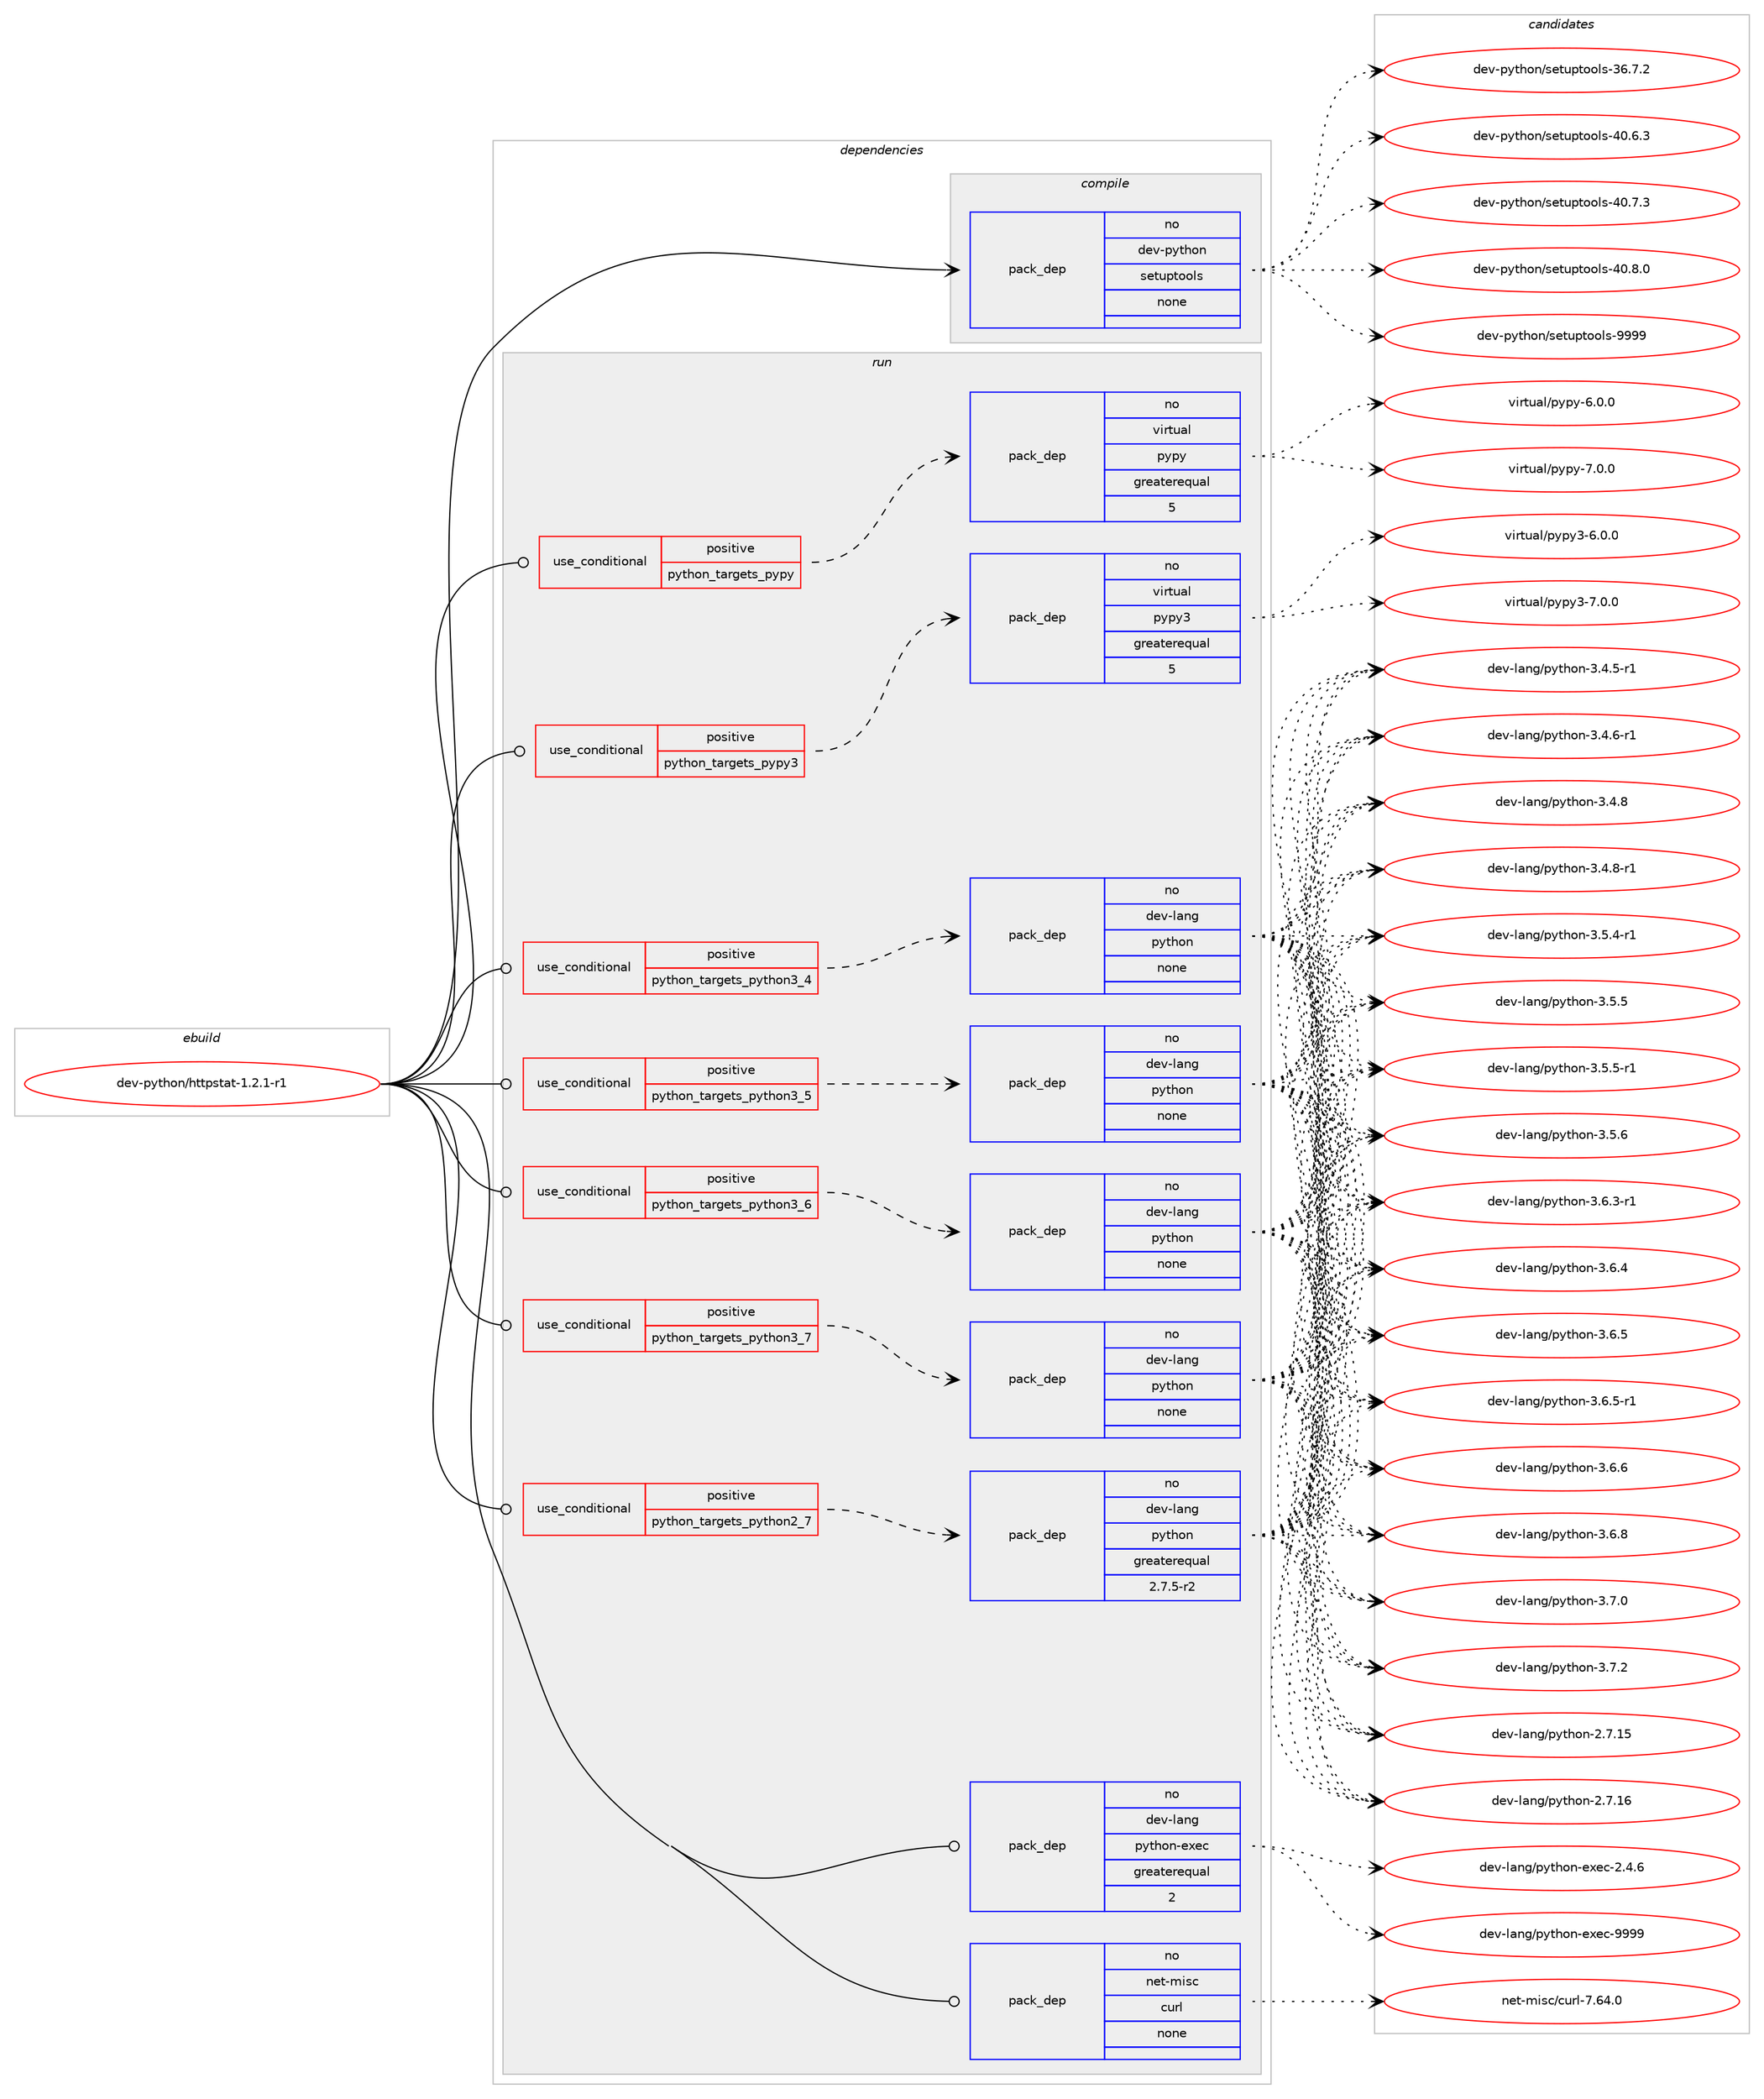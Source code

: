 digraph prolog {

# *************
# Graph options
# *************

newrank=true;
concentrate=true;
compound=true;
graph [rankdir=LR,fontname=Helvetica,fontsize=10,ranksep=1.5];#, ranksep=2.5, nodesep=0.2];
edge  [arrowhead=vee];
node  [fontname=Helvetica,fontsize=10];

# **********
# The ebuild
# **********

subgraph cluster_leftcol {
color=gray;
rank=same;
label=<<i>ebuild</i>>;
id [label="dev-python/httpstat-1.2.1-r1", color=red, width=4, href="../dev-python/httpstat-1.2.1-r1.svg"];
}

# ****************
# The dependencies
# ****************

subgraph cluster_midcol {
color=gray;
label=<<i>dependencies</i>>;
subgraph cluster_compile {
fillcolor="#eeeeee";
style=filled;
label=<<i>compile</i>>;
subgraph pack1014312 {
dependency1413074 [label=<<TABLE BORDER="0" CELLBORDER="1" CELLSPACING="0" CELLPADDING="4" WIDTH="220"><TR><TD ROWSPAN="6" CELLPADDING="30">pack_dep</TD></TR><TR><TD WIDTH="110">no</TD></TR><TR><TD>dev-python</TD></TR><TR><TD>setuptools</TD></TR><TR><TD>none</TD></TR><TR><TD></TD></TR></TABLE>>, shape=none, color=blue];
}
id:e -> dependency1413074:w [weight=20,style="solid",arrowhead="vee"];
}
subgraph cluster_compileandrun {
fillcolor="#eeeeee";
style=filled;
label=<<i>compile and run</i>>;
}
subgraph cluster_run {
fillcolor="#eeeeee";
style=filled;
label=<<i>run</i>>;
subgraph cond375493 {
dependency1413075 [label=<<TABLE BORDER="0" CELLBORDER="1" CELLSPACING="0" CELLPADDING="4"><TR><TD ROWSPAN="3" CELLPADDING="10">use_conditional</TD></TR><TR><TD>positive</TD></TR><TR><TD>python_targets_pypy</TD></TR></TABLE>>, shape=none, color=red];
subgraph pack1014313 {
dependency1413076 [label=<<TABLE BORDER="0" CELLBORDER="1" CELLSPACING="0" CELLPADDING="4" WIDTH="220"><TR><TD ROWSPAN="6" CELLPADDING="30">pack_dep</TD></TR><TR><TD WIDTH="110">no</TD></TR><TR><TD>virtual</TD></TR><TR><TD>pypy</TD></TR><TR><TD>greaterequal</TD></TR><TR><TD>5</TD></TR></TABLE>>, shape=none, color=blue];
}
dependency1413075:e -> dependency1413076:w [weight=20,style="dashed",arrowhead="vee"];
}
id:e -> dependency1413075:w [weight=20,style="solid",arrowhead="odot"];
subgraph cond375494 {
dependency1413077 [label=<<TABLE BORDER="0" CELLBORDER="1" CELLSPACING="0" CELLPADDING="4"><TR><TD ROWSPAN="3" CELLPADDING="10">use_conditional</TD></TR><TR><TD>positive</TD></TR><TR><TD>python_targets_pypy3</TD></TR></TABLE>>, shape=none, color=red];
subgraph pack1014314 {
dependency1413078 [label=<<TABLE BORDER="0" CELLBORDER="1" CELLSPACING="0" CELLPADDING="4" WIDTH="220"><TR><TD ROWSPAN="6" CELLPADDING="30">pack_dep</TD></TR><TR><TD WIDTH="110">no</TD></TR><TR><TD>virtual</TD></TR><TR><TD>pypy3</TD></TR><TR><TD>greaterequal</TD></TR><TR><TD>5</TD></TR></TABLE>>, shape=none, color=blue];
}
dependency1413077:e -> dependency1413078:w [weight=20,style="dashed",arrowhead="vee"];
}
id:e -> dependency1413077:w [weight=20,style="solid",arrowhead="odot"];
subgraph cond375495 {
dependency1413079 [label=<<TABLE BORDER="0" CELLBORDER="1" CELLSPACING="0" CELLPADDING="4"><TR><TD ROWSPAN="3" CELLPADDING="10">use_conditional</TD></TR><TR><TD>positive</TD></TR><TR><TD>python_targets_python2_7</TD></TR></TABLE>>, shape=none, color=red];
subgraph pack1014315 {
dependency1413080 [label=<<TABLE BORDER="0" CELLBORDER="1" CELLSPACING="0" CELLPADDING="4" WIDTH="220"><TR><TD ROWSPAN="6" CELLPADDING="30">pack_dep</TD></TR><TR><TD WIDTH="110">no</TD></TR><TR><TD>dev-lang</TD></TR><TR><TD>python</TD></TR><TR><TD>greaterequal</TD></TR><TR><TD>2.7.5-r2</TD></TR></TABLE>>, shape=none, color=blue];
}
dependency1413079:e -> dependency1413080:w [weight=20,style="dashed",arrowhead="vee"];
}
id:e -> dependency1413079:w [weight=20,style="solid",arrowhead="odot"];
subgraph cond375496 {
dependency1413081 [label=<<TABLE BORDER="0" CELLBORDER="1" CELLSPACING="0" CELLPADDING="4"><TR><TD ROWSPAN="3" CELLPADDING="10">use_conditional</TD></TR><TR><TD>positive</TD></TR><TR><TD>python_targets_python3_4</TD></TR></TABLE>>, shape=none, color=red];
subgraph pack1014316 {
dependency1413082 [label=<<TABLE BORDER="0" CELLBORDER="1" CELLSPACING="0" CELLPADDING="4" WIDTH="220"><TR><TD ROWSPAN="6" CELLPADDING="30">pack_dep</TD></TR><TR><TD WIDTH="110">no</TD></TR><TR><TD>dev-lang</TD></TR><TR><TD>python</TD></TR><TR><TD>none</TD></TR><TR><TD></TD></TR></TABLE>>, shape=none, color=blue];
}
dependency1413081:e -> dependency1413082:w [weight=20,style="dashed",arrowhead="vee"];
}
id:e -> dependency1413081:w [weight=20,style="solid",arrowhead="odot"];
subgraph cond375497 {
dependency1413083 [label=<<TABLE BORDER="0" CELLBORDER="1" CELLSPACING="0" CELLPADDING="4"><TR><TD ROWSPAN="3" CELLPADDING="10">use_conditional</TD></TR><TR><TD>positive</TD></TR><TR><TD>python_targets_python3_5</TD></TR></TABLE>>, shape=none, color=red];
subgraph pack1014317 {
dependency1413084 [label=<<TABLE BORDER="0" CELLBORDER="1" CELLSPACING="0" CELLPADDING="4" WIDTH="220"><TR><TD ROWSPAN="6" CELLPADDING="30">pack_dep</TD></TR><TR><TD WIDTH="110">no</TD></TR><TR><TD>dev-lang</TD></TR><TR><TD>python</TD></TR><TR><TD>none</TD></TR><TR><TD></TD></TR></TABLE>>, shape=none, color=blue];
}
dependency1413083:e -> dependency1413084:w [weight=20,style="dashed",arrowhead="vee"];
}
id:e -> dependency1413083:w [weight=20,style="solid",arrowhead="odot"];
subgraph cond375498 {
dependency1413085 [label=<<TABLE BORDER="0" CELLBORDER="1" CELLSPACING="0" CELLPADDING="4"><TR><TD ROWSPAN="3" CELLPADDING="10">use_conditional</TD></TR><TR><TD>positive</TD></TR><TR><TD>python_targets_python3_6</TD></TR></TABLE>>, shape=none, color=red];
subgraph pack1014318 {
dependency1413086 [label=<<TABLE BORDER="0" CELLBORDER="1" CELLSPACING="0" CELLPADDING="4" WIDTH="220"><TR><TD ROWSPAN="6" CELLPADDING="30">pack_dep</TD></TR><TR><TD WIDTH="110">no</TD></TR><TR><TD>dev-lang</TD></TR><TR><TD>python</TD></TR><TR><TD>none</TD></TR><TR><TD></TD></TR></TABLE>>, shape=none, color=blue];
}
dependency1413085:e -> dependency1413086:w [weight=20,style="dashed",arrowhead="vee"];
}
id:e -> dependency1413085:w [weight=20,style="solid",arrowhead="odot"];
subgraph cond375499 {
dependency1413087 [label=<<TABLE BORDER="0" CELLBORDER="1" CELLSPACING="0" CELLPADDING="4"><TR><TD ROWSPAN="3" CELLPADDING="10">use_conditional</TD></TR><TR><TD>positive</TD></TR><TR><TD>python_targets_python3_7</TD></TR></TABLE>>, shape=none, color=red];
subgraph pack1014319 {
dependency1413088 [label=<<TABLE BORDER="0" CELLBORDER="1" CELLSPACING="0" CELLPADDING="4" WIDTH="220"><TR><TD ROWSPAN="6" CELLPADDING="30">pack_dep</TD></TR><TR><TD WIDTH="110">no</TD></TR><TR><TD>dev-lang</TD></TR><TR><TD>python</TD></TR><TR><TD>none</TD></TR><TR><TD></TD></TR></TABLE>>, shape=none, color=blue];
}
dependency1413087:e -> dependency1413088:w [weight=20,style="dashed",arrowhead="vee"];
}
id:e -> dependency1413087:w [weight=20,style="solid",arrowhead="odot"];
subgraph pack1014320 {
dependency1413089 [label=<<TABLE BORDER="0" CELLBORDER="1" CELLSPACING="0" CELLPADDING="4" WIDTH="220"><TR><TD ROWSPAN="6" CELLPADDING="30">pack_dep</TD></TR><TR><TD WIDTH="110">no</TD></TR><TR><TD>dev-lang</TD></TR><TR><TD>python-exec</TD></TR><TR><TD>greaterequal</TD></TR><TR><TD>2</TD></TR></TABLE>>, shape=none, color=blue];
}
id:e -> dependency1413089:w [weight=20,style="solid",arrowhead="odot"];
subgraph pack1014321 {
dependency1413090 [label=<<TABLE BORDER="0" CELLBORDER="1" CELLSPACING="0" CELLPADDING="4" WIDTH="220"><TR><TD ROWSPAN="6" CELLPADDING="30">pack_dep</TD></TR><TR><TD WIDTH="110">no</TD></TR><TR><TD>net-misc</TD></TR><TR><TD>curl</TD></TR><TR><TD>none</TD></TR><TR><TD></TD></TR></TABLE>>, shape=none, color=blue];
}
id:e -> dependency1413090:w [weight=20,style="solid",arrowhead="odot"];
}
}

# **************
# The candidates
# **************

subgraph cluster_choices {
rank=same;
color=gray;
label=<<i>candidates</i>>;

subgraph choice1014312 {
color=black;
nodesep=1;
choice100101118451121211161041111104711510111611711211611111110811545515446554650 [label="dev-python/setuptools-36.7.2", color=red, width=4,href="../dev-python/setuptools-36.7.2.svg"];
choice100101118451121211161041111104711510111611711211611111110811545524846544651 [label="dev-python/setuptools-40.6.3", color=red, width=4,href="../dev-python/setuptools-40.6.3.svg"];
choice100101118451121211161041111104711510111611711211611111110811545524846554651 [label="dev-python/setuptools-40.7.3", color=red, width=4,href="../dev-python/setuptools-40.7.3.svg"];
choice100101118451121211161041111104711510111611711211611111110811545524846564648 [label="dev-python/setuptools-40.8.0", color=red, width=4,href="../dev-python/setuptools-40.8.0.svg"];
choice10010111845112121116104111110471151011161171121161111111081154557575757 [label="dev-python/setuptools-9999", color=red, width=4,href="../dev-python/setuptools-9999.svg"];
dependency1413074:e -> choice100101118451121211161041111104711510111611711211611111110811545515446554650:w [style=dotted,weight="100"];
dependency1413074:e -> choice100101118451121211161041111104711510111611711211611111110811545524846544651:w [style=dotted,weight="100"];
dependency1413074:e -> choice100101118451121211161041111104711510111611711211611111110811545524846554651:w [style=dotted,weight="100"];
dependency1413074:e -> choice100101118451121211161041111104711510111611711211611111110811545524846564648:w [style=dotted,weight="100"];
dependency1413074:e -> choice10010111845112121116104111110471151011161171121161111111081154557575757:w [style=dotted,weight="100"];
}
subgraph choice1014313 {
color=black;
nodesep=1;
choice1181051141161179710847112121112121455446484648 [label="virtual/pypy-6.0.0", color=red, width=4,href="../virtual/pypy-6.0.0.svg"];
choice1181051141161179710847112121112121455546484648 [label="virtual/pypy-7.0.0", color=red, width=4,href="../virtual/pypy-7.0.0.svg"];
dependency1413076:e -> choice1181051141161179710847112121112121455446484648:w [style=dotted,weight="100"];
dependency1413076:e -> choice1181051141161179710847112121112121455546484648:w [style=dotted,weight="100"];
}
subgraph choice1014314 {
color=black;
nodesep=1;
choice118105114116117971084711212111212151455446484648 [label="virtual/pypy3-6.0.0", color=red, width=4,href="../virtual/pypy3-6.0.0.svg"];
choice118105114116117971084711212111212151455546484648 [label="virtual/pypy3-7.0.0", color=red, width=4,href="../virtual/pypy3-7.0.0.svg"];
dependency1413078:e -> choice118105114116117971084711212111212151455446484648:w [style=dotted,weight="100"];
dependency1413078:e -> choice118105114116117971084711212111212151455546484648:w [style=dotted,weight="100"];
}
subgraph choice1014315 {
color=black;
nodesep=1;
choice10010111845108971101034711212111610411111045504655464953 [label="dev-lang/python-2.7.15", color=red, width=4,href="../dev-lang/python-2.7.15.svg"];
choice10010111845108971101034711212111610411111045504655464954 [label="dev-lang/python-2.7.16", color=red, width=4,href="../dev-lang/python-2.7.16.svg"];
choice1001011184510897110103471121211161041111104551465246534511449 [label="dev-lang/python-3.4.5-r1", color=red, width=4,href="../dev-lang/python-3.4.5-r1.svg"];
choice1001011184510897110103471121211161041111104551465246544511449 [label="dev-lang/python-3.4.6-r1", color=red, width=4,href="../dev-lang/python-3.4.6-r1.svg"];
choice100101118451089711010347112121116104111110455146524656 [label="dev-lang/python-3.4.8", color=red, width=4,href="../dev-lang/python-3.4.8.svg"];
choice1001011184510897110103471121211161041111104551465246564511449 [label="dev-lang/python-3.4.8-r1", color=red, width=4,href="../dev-lang/python-3.4.8-r1.svg"];
choice1001011184510897110103471121211161041111104551465346524511449 [label="dev-lang/python-3.5.4-r1", color=red, width=4,href="../dev-lang/python-3.5.4-r1.svg"];
choice100101118451089711010347112121116104111110455146534653 [label="dev-lang/python-3.5.5", color=red, width=4,href="../dev-lang/python-3.5.5.svg"];
choice1001011184510897110103471121211161041111104551465346534511449 [label="dev-lang/python-3.5.5-r1", color=red, width=4,href="../dev-lang/python-3.5.5-r1.svg"];
choice100101118451089711010347112121116104111110455146534654 [label="dev-lang/python-3.5.6", color=red, width=4,href="../dev-lang/python-3.5.6.svg"];
choice1001011184510897110103471121211161041111104551465446514511449 [label="dev-lang/python-3.6.3-r1", color=red, width=4,href="../dev-lang/python-3.6.3-r1.svg"];
choice100101118451089711010347112121116104111110455146544652 [label="dev-lang/python-3.6.4", color=red, width=4,href="../dev-lang/python-3.6.4.svg"];
choice100101118451089711010347112121116104111110455146544653 [label="dev-lang/python-3.6.5", color=red, width=4,href="../dev-lang/python-3.6.5.svg"];
choice1001011184510897110103471121211161041111104551465446534511449 [label="dev-lang/python-3.6.5-r1", color=red, width=4,href="../dev-lang/python-3.6.5-r1.svg"];
choice100101118451089711010347112121116104111110455146544654 [label="dev-lang/python-3.6.6", color=red, width=4,href="../dev-lang/python-3.6.6.svg"];
choice100101118451089711010347112121116104111110455146544656 [label="dev-lang/python-3.6.8", color=red, width=4,href="../dev-lang/python-3.6.8.svg"];
choice100101118451089711010347112121116104111110455146554648 [label="dev-lang/python-3.7.0", color=red, width=4,href="../dev-lang/python-3.7.0.svg"];
choice100101118451089711010347112121116104111110455146554650 [label="dev-lang/python-3.7.2", color=red, width=4,href="../dev-lang/python-3.7.2.svg"];
dependency1413080:e -> choice10010111845108971101034711212111610411111045504655464953:w [style=dotted,weight="100"];
dependency1413080:e -> choice10010111845108971101034711212111610411111045504655464954:w [style=dotted,weight="100"];
dependency1413080:e -> choice1001011184510897110103471121211161041111104551465246534511449:w [style=dotted,weight="100"];
dependency1413080:e -> choice1001011184510897110103471121211161041111104551465246544511449:w [style=dotted,weight="100"];
dependency1413080:e -> choice100101118451089711010347112121116104111110455146524656:w [style=dotted,weight="100"];
dependency1413080:e -> choice1001011184510897110103471121211161041111104551465246564511449:w [style=dotted,weight="100"];
dependency1413080:e -> choice1001011184510897110103471121211161041111104551465346524511449:w [style=dotted,weight="100"];
dependency1413080:e -> choice100101118451089711010347112121116104111110455146534653:w [style=dotted,weight="100"];
dependency1413080:e -> choice1001011184510897110103471121211161041111104551465346534511449:w [style=dotted,weight="100"];
dependency1413080:e -> choice100101118451089711010347112121116104111110455146534654:w [style=dotted,weight="100"];
dependency1413080:e -> choice1001011184510897110103471121211161041111104551465446514511449:w [style=dotted,weight="100"];
dependency1413080:e -> choice100101118451089711010347112121116104111110455146544652:w [style=dotted,weight="100"];
dependency1413080:e -> choice100101118451089711010347112121116104111110455146544653:w [style=dotted,weight="100"];
dependency1413080:e -> choice1001011184510897110103471121211161041111104551465446534511449:w [style=dotted,weight="100"];
dependency1413080:e -> choice100101118451089711010347112121116104111110455146544654:w [style=dotted,weight="100"];
dependency1413080:e -> choice100101118451089711010347112121116104111110455146544656:w [style=dotted,weight="100"];
dependency1413080:e -> choice100101118451089711010347112121116104111110455146554648:w [style=dotted,weight="100"];
dependency1413080:e -> choice100101118451089711010347112121116104111110455146554650:w [style=dotted,weight="100"];
}
subgraph choice1014316 {
color=black;
nodesep=1;
choice10010111845108971101034711212111610411111045504655464953 [label="dev-lang/python-2.7.15", color=red, width=4,href="../dev-lang/python-2.7.15.svg"];
choice10010111845108971101034711212111610411111045504655464954 [label="dev-lang/python-2.7.16", color=red, width=4,href="../dev-lang/python-2.7.16.svg"];
choice1001011184510897110103471121211161041111104551465246534511449 [label="dev-lang/python-3.4.5-r1", color=red, width=4,href="../dev-lang/python-3.4.5-r1.svg"];
choice1001011184510897110103471121211161041111104551465246544511449 [label="dev-lang/python-3.4.6-r1", color=red, width=4,href="../dev-lang/python-3.4.6-r1.svg"];
choice100101118451089711010347112121116104111110455146524656 [label="dev-lang/python-3.4.8", color=red, width=4,href="../dev-lang/python-3.4.8.svg"];
choice1001011184510897110103471121211161041111104551465246564511449 [label="dev-lang/python-3.4.8-r1", color=red, width=4,href="../dev-lang/python-3.4.8-r1.svg"];
choice1001011184510897110103471121211161041111104551465346524511449 [label="dev-lang/python-3.5.4-r1", color=red, width=4,href="../dev-lang/python-3.5.4-r1.svg"];
choice100101118451089711010347112121116104111110455146534653 [label="dev-lang/python-3.5.5", color=red, width=4,href="../dev-lang/python-3.5.5.svg"];
choice1001011184510897110103471121211161041111104551465346534511449 [label="dev-lang/python-3.5.5-r1", color=red, width=4,href="../dev-lang/python-3.5.5-r1.svg"];
choice100101118451089711010347112121116104111110455146534654 [label="dev-lang/python-3.5.6", color=red, width=4,href="../dev-lang/python-3.5.6.svg"];
choice1001011184510897110103471121211161041111104551465446514511449 [label="dev-lang/python-3.6.3-r1", color=red, width=4,href="../dev-lang/python-3.6.3-r1.svg"];
choice100101118451089711010347112121116104111110455146544652 [label="dev-lang/python-3.6.4", color=red, width=4,href="../dev-lang/python-3.6.4.svg"];
choice100101118451089711010347112121116104111110455146544653 [label="dev-lang/python-3.6.5", color=red, width=4,href="../dev-lang/python-3.6.5.svg"];
choice1001011184510897110103471121211161041111104551465446534511449 [label="dev-lang/python-3.6.5-r1", color=red, width=4,href="../dev-lang/python-3.6.5-r1.svg"];
choice100101118451089711010347112121116104111110455146544654 [label="dev-lang/python-3.6.6", color=red, width=4,href="../dev-lang/python-3.6.6.svg"];
choice100101118451089711010347112121116104111110455146544656 [label="dev-lang/python-3.6.8", color=red, width=4,href="../dev-lang/python-3.6.8.svg"];
choice100101118451089711010347112121116104111110455146554648 [label="dev-lang/python-3.7.0", color=red, width=4,href="../dev-lang/python-3.7.0.svg"];
choice100101118451089711010347112121116104111110455146554650 [label="dev-lang/python-3.7.2", color=red, width=4,href="../dev-lang/python-3.7.2.svg"];
dependency1413082:e -> choice10010111845108971101034711212111610411111045504655464953:w [style=dotted,weight="100"];
dependency1413082:e -> choice10010111845108971101034711212111610411111045504655464954:w [style=dotted,weight="100"];
dependency1413082:e -> choice1001011184510897110103471121211161041111104551465246534511449:w [style=dotted,weight="100"];
dependency1413082:e -> choice1001011184510897110103471121211161041111104551465246544511449:w [style=dotted,weight="100"];
dependency1413082:e -> choice100101118451089711010347112121116104111110455146524656:w [style=dotted,weight="100"];
dependency1413082:e -> choice1001011184510897110103471121211161041111104551465246564511449:w [style=dotted,weight="100"];
dependency1413082:e -> choice1001011184510897110103471121211161041111104551465346524511449:w [style=dotted,weight="100"];
dependency1413082:e -> choice100101118451089711010347112121116104111110455146534653:w [style=dotted,weight="100"];
dependency1413082:e -> choice1001011184510897110103471121211161041111104551465346534511449:w [style=dotted,weight="100"];
dependency1413082:e -> choice100101118451089711010347112121116104111110455146534654:w [style=dotted,weight="100"];
dependency1413082:e -> choice1001011184510897110103471121211161041111104551465446514511449:w [style=dotted,weight="100"];
dependency1413082:e -> choice100101118451089711010347112121116104111110455146544652:w [style=dotted,weight="100"];
dependency1413082:e -> choice100101118451089711010347112121116104111110455146544653:w [style=dotted,weight="100"];
dependency1413082:e -> choice1001011184510897110103471121211161041111104551465446534511449:w [style=dotted,weight="100"];
dependency1413082:e -> choice100101118451089711010347112121116104111110455146544654:w [style=dotted,weight="100"];
dependency1413082:e -> choice100101118451089711010347112121116104111110455146544656:w [style=dotted,weight="100"];
dependency1413082:e -> choice100101118451089711010347112121116104111110455146554648:w [style=dotted,weight="100"];
dependency1413082:e -> choice100101118451089711010347112121116104111110455146554650:w [style=dotted,weight="100"];
}
subgraph choice1014317 {
color=black;
nodesep=1;
choice10010111845108971101034711212111610411111045504655464953 [label="dev-lang/python-2.7.15", color=red, width=4,href="../dev-lang/python-2.7.15.svg"];
choice10010111845108971101034711212111610411111045504655464954 [label="dev-lang/python-2.7.16", color=red, width=4,href="../dev-lang/python-2.7.16.svg"];
choice1001011184510897110103471121211161041111104551465246534511449 [label="dev-lang/python-3.4.5-r1", color=red, width=4,href="../dev-lang/python-3.4.5-r1.svg"];
choice1001011184510897110103471121211161041111104551465246544511449 [label="dev-lang/python-3.4.6-r1", color=red, width=4,href="../dev-lang/python-3.4.6-r1.svg"];
choice100101118451089711010347112121116104111110455146524656 [label="dev-lang/python-3.4.8", color=red, width=4,href="../dev-lang/python-3.4.8.svg"];
choice1001011184510897110103471121211161041111104551465246564511449 [label="dev-lang/python-3.4.8-r1", color=red, width=4,href="../dev-lang/python-3.4.8-r1.svg"];
choice1001011184510897110103471121211161041111104551465346524511449 [label="dev-lang/python-3.5.4-r1", color=red, width=4,href="../dev-lang/python-3.5.4-r1.svg"];
choice100101118451089711010347112121116104111110455146534653 [label="dev-lang/python-3.5.5", color=red, width=4,href="../dev-lang/python-3.5.5.svg"];
choice1001011184510897110103471121211161041111104551465346534511449 [label="dev-lang/python-3.5.5-r1", color=red, width=4,href="../dev-lang/python-3.5.5-r1.svg"];
choice100101118451089711010347112121116104111110455146534654 [label="dev-lang/python-3.5.6", color=red, width=4,href="../dev-lang/python-3.5.6.svg"];
choice1001011184510897110103471121211161041111104551465446514511449 [label="dev-lang/python-3.6.3-r1", color=red, width=4,href="../dev-lang/python-3.6.3-r1.svg"];
choice100101118451089711010347112121116104111110455146544652 [label="dev-lang/python-3.6.4", color=red, width=4,href="../dev-lang/python-3.6.4.svg"];
choice100101118451089711010347112121116104111110455146544653 [label="dev-lang/python-3.6.5", color=red, width=4,href="../dev-lang/python-3.6.5.svg"];
choice1001011184510897110103471121211161041111104551465446534511449 [label="dev-lang/python-3.6.5-r1", color=red, width=4,href="../dev-lang/python-3.6.5-r1.svg"];
choice100101118451089711010347112121116104111110455146544654 [label="dev-lang/python-3.6.6", color=red, width=4,href="../dev-lang/python-3.6.6.svg"];
choice100101118451089711010347112121116104111110455146544656 [label="dev-lang/python-3.6.8", color=red, width=4,href="../dev-lang/python-3.6.8.svg"];
choice100101118451089711010347112121116104111110455146554648 [label="dev-lang/python-3.7.0", color=red, width=4,href="../dev-lang/python-3.7.0.svg"];
choice100101118451089711010347112121116104111110455146554650 [label="dev-lang/python-3.7.2", color=red, width=4,href="../dev-lang/python-3.7.2.svg"];
dependency1413084:e -> choice10010111845108971101034711212111610411111045504655464953:w [style=dotted,weight="100"];
dependency1413084:e -> choice10010111845108971101034711212111610411111045504655464954:w [style=dotted,weight="100"];
dependency1413084:e -> choice1001011184510897110103471121211161041111104551465246534511449:w [style=dotted,weight="100"];
dependency1413084:e -> choice1001011184510897110103471121211161041111104551465246544511449:w [style=dotted,weight="100"];
dependency1413084:e -> choice100101118451089711010347112121116104111110455146524656:w [style=dotted,weight="100"];
dependency1413084:e -> choice1001011184510897110103471121211161041111104551465246564511449:w [style=dotted,weight="100"];
dependency1413084:e -> choice1001011184510897110103471121211161041111104551465346524511449:w [style=dotted,weight="100"];
dependency1413084:e -> choice100101118451089711010347112121116104111110455146534653:w [style=dotted,weight="100"];
dependency1413084:e -> choice1001011184510897110103471121211161041111104551465346534511449:w [style=dotted,weight="100"];
dependency1413084:e -> choice100101118451089711010347112121116104111110455146534654:w [style=dotted,weight="100"];
dependency1413084:e -> choice1001011184510897110103471121211161041111104551465446514511449:w [style=dotted,weight="100"];
dependency1413084:e -> choice100101118451089711010347112121116104111110455146544652:w [style=dotted,weight="100"];
dependency1413084:e -> choice100101118451089711010347112121116104111110455146544653:w [style=dotted,weight="100"];
dependency1413084:e -> choice1001011184510897110103471121211161041111104551465446534511449:w [style=dotted,weight="100"];
dependency1413084:e -> choice100101118451089711010347112121116104111110455146544654:w [style=dotted,weight="100"];
dependency1413084:e -> choice100101118451089711010347112121116104111110455146544656:w [style=dotted,weight="100"];
dependency1413084:e -> choice100101118451089711010347112121116104111110455146554648:w [style=dotted,weight="100"];
dependency1413084:e -> choice100101118451089711010347112121116104111110455146554650:w [style=dotted,weight="100"];
}
subgraph choice1014318 {
color=black;
nodesep=1;
choice10010111845108971101034711212111610411111045504655464953 [label="dev-lang/python-2.7.15", color=red, width=4,href="../dev-lang/python-2.7.15.svg"];
choice10010111845108971101034711212111610411111045504655464954 [label="dev-lang/python-2.7.16", color=red, width=4,href="../dev-lang/python-2.7.16.svg"];
choice1001011184510897110103471121211161041111104551465246534511449 [label="dev-lang/python-3.4.5-r1", color=red, width=4,href="../dev-lang/python-3.4.5-r1.svg"];
choice1001011184510897110103471121211161041111104551465246544511449 [label="dev-lang/python-3.4.6-r1", color=red, width=4,href="../dev-lang/python-3.4.6-r1.svg"];
choice100101118451089711010347112121116104111110455146524656 [label="dev-lang/python-3.4.8", color=red, width=4,href="../dev-lang/python-3.4.8.svg"];
choice1001011184510897110103471121211161041111104551465246564511449 [label="dev-lang/python-3.4.8-r1", color=red, width=4,href="../dev-lang/python-3.4.8-r1.svg"];
choice1001011184510897110103471121211161041111104551465346524511449 [label="dev-lang/python-3.5.4-r1", color=red, width=4,href="../dev-lang/python-3.5.4-r1.svg"];
choice100101118451089711010347112121116104111110455146534653 [label="dev-lang/python-3.5.5", color=red, width=4,href="../dev-lang/python-3.5.5.svg"];
choice1001011184510897110103471121211161041111104551465346534511449 [label="dev-lang/python-3.5.5-r1", color=red, width=4,href="../dev-lang/python-3.5.5-r1.svg"];
choice100101118451089711010347112121116104111110455146534654 [label="dev-lang/python-3.5.6", color=red, width=4,href="../dev-lang/python-3.5.6.svg"];
choice1001011184510897110103471121211161041111104551465446514511449 [label="dev-lang/python-3.6.3-r1", color=red, width=4,href="../dev-lang/python-3.6.3-r1.svg"];
choice100101118451089711010347112121116104111110455146544652 [label="dev-lang/python-3.6.4", color=red, width=4,href="../dev-lang/python-3.6.4.svg"];
choice100101118451089711010347112121116104111110455146544653 [label="dev-lang/python-3.6.5", color=red, width=4,href="../dev-lang/python-3.6.5.svg"];
choice1001011184510897110103471121211161041111104551465446534511449 [label="dev-lang/python-3.6.5-r1", color=red, width=4,href="../dev-lang/python-3.6.5-r1.svg"];
choice100101118451089711010347112121116104111110455146544654 [label="dev-lang/python-3.6.6", color=red, width=4,href="../dev-lang/python-3.6.6.svg"];
choice100101118451089711010347112121116104111110455146544656 [label="dev-lang/python-3.6.8", color=red, width=4,href="../dev-lang/python-3.6.8.svg"];
choice100101118451089711010347112121116104111110455146554648 [label="dev-lang/python-3.7.0", color=red, width=4,href="../dev-lang/python-3.7.0.svg"];
choice100101118451089711010347112121116104111110455146554650 [label="dev-lang/python-3.7.2", color=red, width=4,href="../dev-lang/python-3.7.2.svg"];
dependency1413086:e -> choice10010111845108971101034711212111610411111045504655464953:w [style=dotted,weight="100"];
dependency1413086:e -> choice10010111845108971101034711212111610411111045504655464954:w [style=dotted,weight="100"];
dependency1413086:e -> choice1001011184510897110103471121211161041111104551465246534511449:w [style=dotted,weight="100"];
dependency1413086:e -> choice1001011184510897110103471121211161041111104551465246544511449:w [style=dotted,weight="100"];
dependency1413086:e -> choice100101118451089711010347112121116104111110455146524656:w [style=dotted,weight="100"];
dependency1413086:e -> choice1001011184510897110103471121211161041111104551465246564511449:w [style=dotted,weight="100"];
dependency1413086:e -> choice1001011184510897110103471121211161041111104551465346524511449:w [style=dotted,weight="100"];
dependency1413086:e -> choice100101118451089711010347112121116104111110455146534653:w [style=dotted,weight="100"];
dependency1413086:e -> choice1001011184510897110103471121211161041111104551465346534511449:w [style=dotted,weight="100"];
dependency1413086:e -> choice100101118451089711010347112121116104111110455146534654:w [style=dotted,weight="100"];
dependency1413086:e -> choice1001011184510897110103471121211161041111104551465446514511449:w [style=dotted,weight="100"];
dependency1413086:e -> choice100101118451089711010347112121116104111110455146544652:w [style=dotted,weight="100"];
dependency1413086:e -> choice100101118451089711010347112121116104111110455146544653:w [style=dotted,weight="100"];
dependency1413086:e -> choice1001011184510897110103471121211161041111104551465446534511449:w [style=dotted,weight="100"];
dependency1413086:e -> choice100101118451089711010347112121116104111110455146544654:w [style=dotted,weight="100"];
dependency1413086:e -> choice100101118451089711010347112121116104111110455146544656:w [style=dotted,weight="100"];
dependency1413086:e -> choice100101118451089711010347112121116104111110455146554648:w [style=dotted,weight="100"];
dependency1413086:e -> choice100101118451089711010347112121116104111110455146554650:w [style=dotted,weight="100"];
}
subgraph choice1014319 {
color=black;
nodesep=1;
choice10010111845108971101034711212111610411111045504655464953 [label="dev-lang/python-2.7.15", color=red, width=4,href="../dev-lang/python-2.7.15.svg"];
choice10010111845108971101034711212111610411111045504655464954 [label="dev-lang/python-2.7.16", color=red, width=4,href="../dev-lang/python-2.7.16.svg"];
choice1001011184510897110103471121211161041111104551465246534511449 [label="dev-lang/python-3.4.5-r1", color=red, width=4,href="../dev-lang/python-3.4.5-r1.svg"];
choice1001011184510897110103471121211161041111104551465246544511449 [label="dev-lang/python-3.4.6-r1", color=red, width=4,href="../dev-lang/python-3.4.6-r1.svg"];
choice100101118451089711010347112121116104111110455146524656 [label="dev-lang/python-3.4.8", color=red, width=4,href="../dev-lang/python-3.4.8.svg"];
choice1001011184510897110103471121211161041111104551465246564511449 [label="dev-lang/python-3.4.8-r1", color=red, width=4,href="../dev-lang/python-3.4.8-r1.svg"];
choice1001011184510897110103471121211161041111104551465346524511449 [label="dev-lang/python-3.5.4-r1", color=red, width=4,href="../dev-lang/python-3.5.4-r1.svg"];
choice100101118451089711010347112121116104111110455146534653 [label="dev-lang/python-3.5.5", color=red, width=4,href="../dev-lang/python-3.5.5.svg"];
choice1001011184510897110103471121211161041111104551465346534511449 [label="dev-lang/python-3.5.5-r1", color=red, width=4,href="../dev-lang/python-3.5.5-r1.svg"];
choice100101118451089711010347112121116104111110455146534654 [label="dev-lang/python-3.5.6", color=red, width=4,href="../dev-lang/python-3.5.6.svg"];
choice1001011184510897110103471121211161041111104551465446514511449 [label="dev-lang/python-3.6.3-r1", color=red, width=4,href="../dev-lang/python-3.6.3-r1.svg"];
choice100101118451089711010347112121116104111110455146544652 [label="dev-lang/python-3.6.4", color=red, width=4,href="../dev-lang/python-3.6.4.svg"];
choice100101118451089711010347112121116104111110455146544653 [label="dev-lang/python-3.6.5", color=red, width=4,href="../dev-lang/python-3.6.5.svg"];
choice1001011184510897110103471121211161041111104551465446534511449 [label="dev-lang/python-3.6.5-r1", color=red, width=4,href="../dev-lang/python-3.6.5-r1.svg"];
choice100101118451089711010347112121116104111110455146544654 [label="dev-lang/python-3.6.6", color=red, width=4,href="../dev-lang/python-3.6.6.svg"];
choice100101118451089711010347112121116104111110455146544656 [label="dev-lang/python-3.6.8", color=red, width=4,href="../dev-lang/python-3.6.8.svg"];
choice100101118451089711010347112121116104111110455146554648 [label="dev-lang/python-3.7.0", color=red, width=4,href="../dev-lang/python-3.7.0.svg"];
choice100101118451089711010347112121116104111110455146554650 [label="dev-lang/python-3.7.2", color=red, width=4,href="../dev-lang/python-3.7.2.svg"];
dependency1413088:e -> choice10010111845108971101034711212111610411111045504655464953:w [style=dotted,weight="100"];
dependency1413088:e -> choice10010111845108971101034711212111610411111045504655464954:w [style=dotted,weight="100"];
dependency1413088:e -> choice1001011184510897110103471121211161041111104551465246534511449:w [style=dotted,weight="100"];
dependency1413088:e -> choice1001011184510897110103471121211161041111104551465246544511449:w [style=dotted,weight="100"];
dependency1413088:e -> choice100101118451089711010347112121116104111110455146524656:w [style=dotted,weight="100"];
dependency1413088:e -> choice1001011184510897110103471121211161041111104551465246564511449:w [style=dotted,weight="100"];
dependency1413088:e -> choice1001011184510897110103471121211161041111104551465346524511449:w [style=dotted,weight="100"];
dependency1413088:e -> choice100101118451089711010347112121116104111110455146534653:w [style=dotted,weight="100"];
dependency1413088:e -> choice1001011184510897110103471121211161041111104551465346534511449:w [style=dotted,weight="100"];
dependency1413088:e -> choice100101118451089711010347112121116104111110455146534654:w [style=dotted,weight="100"];
dependency1413088:e -> choice1001011184510897110103471121211161041111104551465446514511449:w [style=dotted,weight="100"];
dependency1413088:e -> choice100101118451089711010347112121116104111110455146544652:w [style=dotted,weight="100"];
dependency1413088:e -> choice100101118451089711010347112121116104111110455146544653:w [style=dotted,weight="100"];
dependency1413088:e -> choice1001011184510897110103471121211161041111104551465446534511449:w [style=dotted,weight="100"];
dependency1413088:e -> choice100101118451089711010347112121116104111110455146544654:w [style=dotted,weight="100"];
dependency1413088:e -> choice100101118451089711010347112121116104111110455146544656:w [style=dotted,weight="100"];
dependency1413088:e -> choice100101118451089711010347112121116104111110455146554648:w [style=dotted,weight="100"];
dependency1413088:e -> choice100101118451089711010347112121116104111110455146554650:w [style=dotted,weight="100"];
}
subgraph choice1014320 {
color=black;
nodesep=1;
choice1001011184510897110103471121211161041111104510112010199455046524654 [label="dev-lang/python-exec-2.4.6", color=red, width=4,href="../dev-lang/python-exec-2.4.6.svg"];
choice10010111845108971101034711212111610411111045101120101994557575757 [label="dev-lang/python-exec-9999", color=red, width=4,href="../dev-lang/python-exec-9999.svg"];
dependency1413089:e -> choice1001011184510897110103471121211161041111104510112010199455046524654:w [style=dotted,weight="100"];
dependency1413089:e -> choice10010111845108971101034711212111610411111045101120101994557575757:w [style=dotted,weight="100"];
}
subgraph choice1014321 {
color=black;
nodesep=1;
choice1101011164510910511599479911711410845554654524648 [label="net-misc/curl-7.64.0", color=red, width=4,href="../net-misc/curl-7.64.0.svg"];
dependency1413090:e -> choice1101011164510910511599479911711410845554654524648:w [style=dotted,weight="100"];
}
}

}
